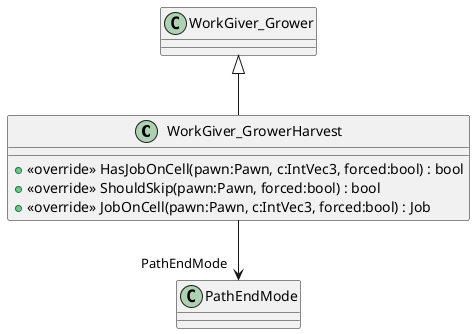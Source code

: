 @startuml
class WorkGiver_GrowerHarvest {
    + <<override>> HasJobOnCell(pawn:Pawn, c:IntVec3, forced:bool) : bool
    + <<override>> ShouldSkip(pawn:Pawn, forced:bool) : bool
    + <<override>> JobOnCell(pawn:Pawn, c:IntVec3, forced:bool) : Job
}
WorkGiver_Grower <|-- WorkGiver_GrowerHarvest
WorkGiver_GrowerHarvest --> "PathEndMode" PathEndMode
@enduml
